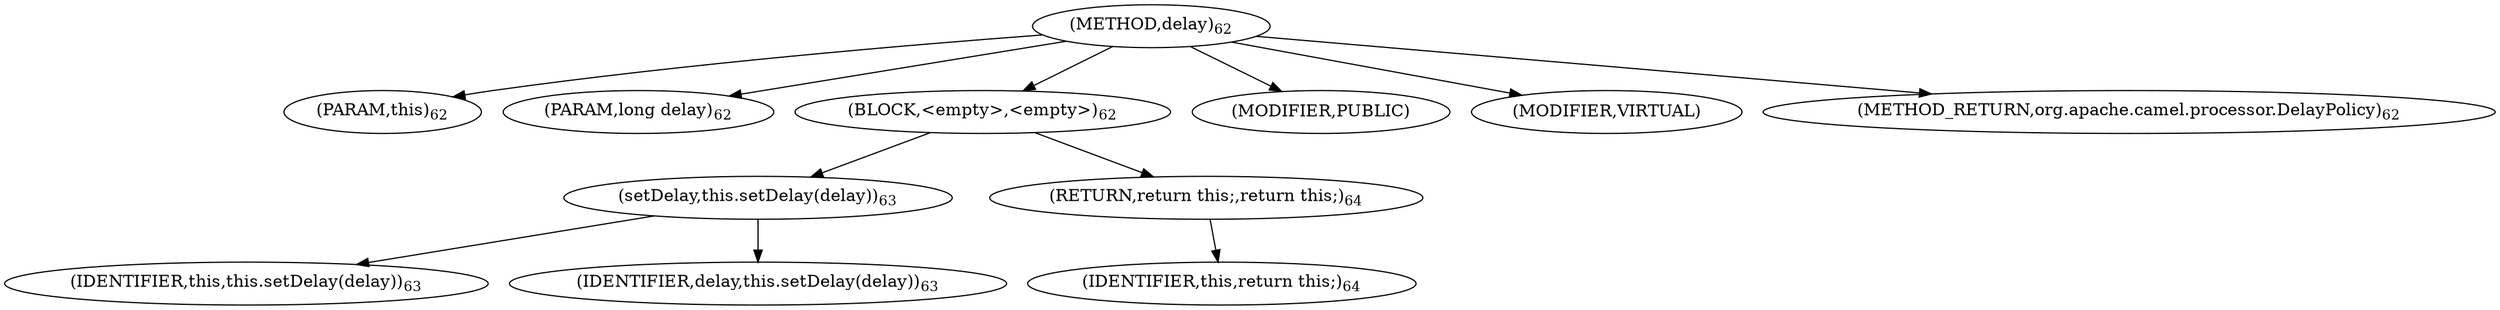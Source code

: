 digraph "delay" {  
"80" [label = <(METHOD,delay)<SUB>62</SUB>> ]
"6" [label = <(PARAM,this)<SUB>62</SUB>> ]
"81" [label = <(PARAM,long delay)<SUB>62</SUB>> ]
"82" [label = <(BLOCK,&lt;empty&gt;,&lt;empty&gt;)<SUB>62</SUB>> ]
"83" [label = <(setDelay,this.setDelay(delay))<SUB>63</SUB>> ]
"5" [label = <(IDENTIFIER,this,this.setDelay(delay))<SUB>63</SUB>> ]
"84" [label = <(IDENTIFIER,delay,this.setDelay(delay))<SUB>63</SUB>> ]
"85" [label = <(RETURN,return this;,return this;)<SUB>64</SUB>> ]
"7" [label = <(IDENTIFIER,this,return this;)<SUB>64</SUB>> ]
"86" [label = <(MODIFIER,PUBLIC)> ]
"87" [label = <(MODIFIER,VIRTUAL)> ]
"88" [label = <(METHOD_RETURN,org.apache.camel.processor.DelayPolicy)<SUB>62</SUB>> ]
  "80" -> "6" 
  "80" -> "81" 
  "80" -> "82" 
  "80" -> "86" 
  "80" -> "87" 
  "80" -> "88" 
  "82" -> "83" 
  "82" -> "85" 
  "83" -> "5" 
  "83" -> "84" 
  "85" -> "7" 
}
